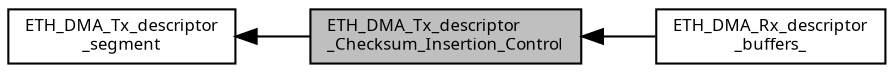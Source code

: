 digraph "ETH_DMA_Tx_descriptor_Checksum_Insertion_Control"
{
  edge [fontname="Sans",fontsize="8",labelfontname="Sans",labelfontsize="8"];
  node [fontname="Sans",fontsize="8",shape=record];
  rankdir=LR;
  Node0 [label="ETH_DMA_Tx_descriptor\l_Checksum_Insertion_Control",height=0.2,width=0.4,color="black", fillcolor="grey75", style="filled", fontcolor="black"];
  Node1 [label="ETH_DMA_Tx_descriptor\l_segment",height=0.2,width=0.4,color="black", fillcolor="white", style="filled",URL="$group___e_t_h___d_m_a___tx__descriptor__segment.html",tooltip="Ethernet DMA Descriptors defines. "];
  Node2 [label="ETH_DMA_Rx_descriptor\l_buffers_",height=0.2,width=0.4,color="black", fillcolor="white", style="filled",URL="$group___e_t_h___d_m_a___rx__descriptor__buffers__.html"];
  Node1->Node0 [shape=plaintext, dir="back", style="solid"];
  Node0->Node2 [shape=plaintext, dir="back", style="solid"];
}

